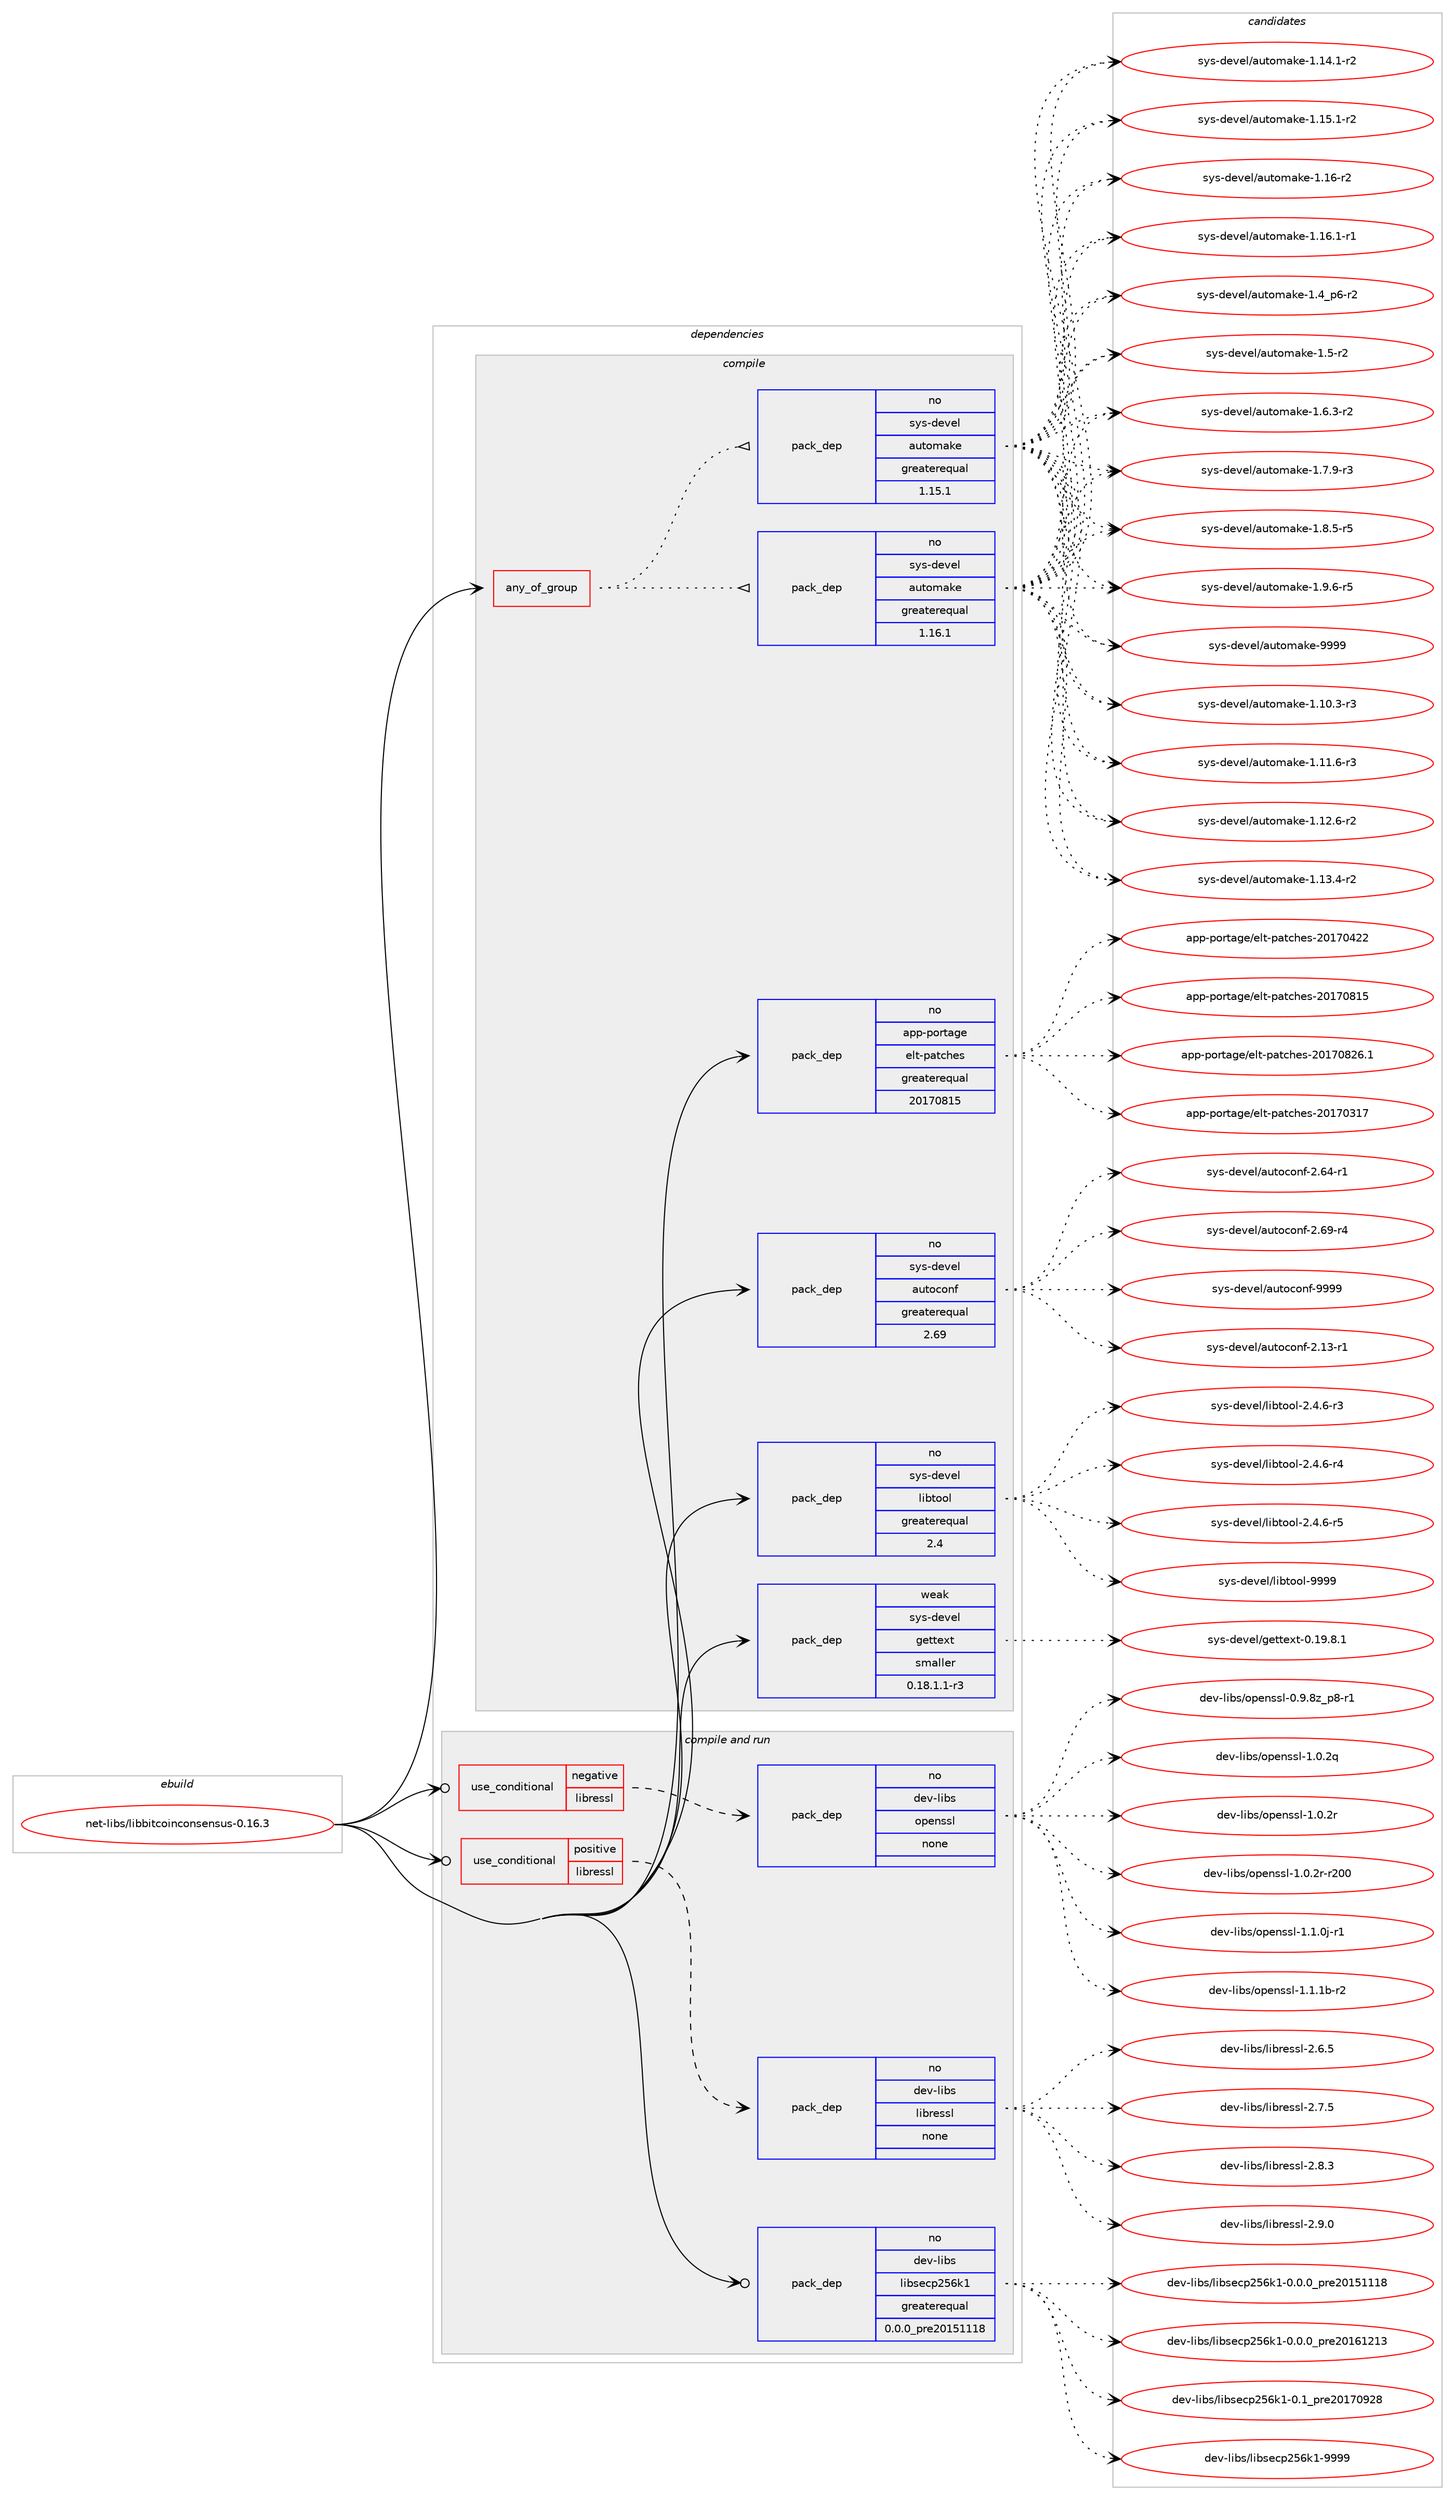 digraph prolog {

# *************
# Graph options
# *************

newrank=true;
concentrate=true;
compound=true;
graph [rankdir=LR,fontname=Helvetica,fontsize=10,ranksep=1.5];#, ranksep=2.5, nodesep=0.2];
edge  [arrowhead=vee];
node  [fontname=Helvetica,fontsize=10];

# **********
# The ebuild
# **********

subgraph cluster_leftcol {
color=gray;
rank=same;
label=<<i>ebuild</i>>;
id [label="net-libs/libbitcoinconsensus-0.16.3", color=red, width=4, href="../net-libs/libbitcoinconsensus-0.16.3.svg"];
}

# ****************
# The dependencies
# ****************

subgraph cluster_midcol {
color=gray;
label=<<i>dependencies</i>>;
subgraph cluster_compile {
fillcolor="#eeeeee";
style=filled;
label=<<i>compile</i>>;
subgraph any26105 {
dependency1659160 [label=<<TABLE BORDER="0" CELLBORDER="1" CELLSPACING="0" CELLPADDING="4"><TR><TD CELLPADDING="10">any_of_group</TD></TR></TABLE>>, shape=none, color=red];subgraph pack1186172 {
dependency1659161 [label=<<TABLE BORDER="0" CELLBORDER="1" CELLSPACING="0" CELLPADDING="4" WIDTH="220"><TR><TD ROWSPAN="6" CELLPADDING="30">pack_dep</TD></TR><TR><TD WIDTH="110">no</TD></TR><TR><TD>sys-devel</TD></TR><TR><TD>automake</TD></TR><TR><TD>greaterequal</TD></TR><TR><TD>1.16.1</TD></TR></TABLE>>, shape=none, color=blue];
}
dependency1659160:e -> dependency1659161:w [weight=20,style="dotted",arrowhead="oinv"];
subgraph pack1186173 {
dependency1659162 [label=<<TABLE BORDER="0" CELLBORDER="1" CELLSPACING="0" CELLPADDING="4" WIDTH="220"><TR><TD ROWSPAN="6" CELLPADDING="30">pack_dep</TD></TR><TR><TD WIDTH="110">no</TD></TR><TR><TD>sys-devel</TD></TR><TR><TD>automake</TD></TR><TR><TD>greaterequal</TD></TR><TR><TD>1.15.1</TD></TR></TABLE>>, shape=none, color=blue];
}
dependency1659160:e -> dependency1659162:w [weight=20,style="dotted",arrowhead="oinv"];
}
id:e -> dependency1659160:w [weight=20,style="solid",arrowhead="vee"];
subgraph pack1186174 {
dependency1659163 [label=<<TABLE BORDER="0" CELLBORDER="1" CELLSPACING="0" CELLPADDING="4" WIDTH="220"><TR><TD ROWSPAN="6" CELLPADDING="30">pack_dep</TD></TR><TR><TD WIDTH="110">no</TD></TR><TR><TD>app-portage</TD></TR><TR><TD>elt-patches</TD></TR><TR><TD>greaterequal</TD></TR><TR><TD>20170815</TD></TR></TABLE>>, shape=none, color=blue];
}
id:e -> dependency1659163:w [weight=20,style="solid",arrowhead="vee"];
subgraph pack1186175 {
dependency1659164 [label=<<TABLE BORDER="0" CELLBORDER="1" CELLSPACING="0" CELLPADDING="4" WIDTH="220"><TR><TD ROWSPAN="6" CELLPADDING="30">pack_dep</TD></TR><TR><TD WIDTH="110">no</TD></TR><TR><TD>sys-devel</TD></TR><TR><TD>autoconf</TD></TR><TR><TD>greaterequal</TD></TR><TR><TD>2.69</TD></TR></TABLE>>, shape=none, color=blue];
}
id:e -> dependency1659164:w [weight=20,style="solid",arrowhead="vee"];
subgraph pack1186176 {
dependency1659165 [label=<<TABLE BORDER="0" CELLBORDER="1" CELLSPACING="0" CELLPADDING="4" WIDTH="220"><TR><TD ROWSPAN="6" CELLPADDING="30">pack_dep</TD></TR><TR><TD WIDTH="110">no</TD></TR><TR><TD>sys-devel</TD></TR><TR><TD>libtool</TD></TR><TR><TD>greaterequal</TD></TR><TR><TD>2.4</TD></TR></TABLE>>, shape=none, color=blue];
}
id:e -> dependency1659165:w [weight=20,style="solid",arrowhead="vee"];
subgraph pack1186177 {
dependency1659166 [label=<<TABLE BORDER="0" CELLBORDER="1" CELLSPACING="0" CELLPADDING="4" WIDTH="220"><TR><TD ROWSPAN="6" CELLPADDING="30">pack_dep</TD></TR><TR><TD WIDTH="110">weak</TD></TR><TR><TD>sys-devel</TD></TR><TR><TD>gettext</TD></TR><TR><TD>smaller</TD></TR><TR><TD>0.18.1.1-r3</TD></TR></TABLE>>, shape=none, color=blue];
}
id:e -> dependency1659166:w [weight=20,style="solid",arrowhead="vee"];
}
subgraph cluster_compileandrun {
fillcolor="#eeeeee";
style=filled;
label=<<i>compile and run</i>>;
subgraph cond446095 {
dependency1659167 [label=<<TABLE BORDER="0" CELLBORDER="1" CELLSPACING="0" CELLPADDING="4"><TR><TD ROWSPAN="3" CELLPADDING="10">use_conditional</TD></TR><TR><TD>negative</TD></TR><TR><TD>libressl</TD></TR></TABLE>>, shape=none, color=red];
subgraph pack1186178 {
dependency1659168 [label=<<TABLE BORDER="0" CELLBORDER="1" CELLSPACING="0" CELLPADDING="4" WIDTH="220"><TR><TD ROWSPAN="6" CELLPADDING="30">pack_dep</TD></TR><TR><TD WIDTH="110">no</TD></TR><TR><TD>dev-libs</TD></TR><TR><TD>openssl</TD></TR><TR><TD>none</TD></TR><TR><TD></TD></TR></TABLE>>, shape=none, color=blue];
}
dependency1659167:e -> dependency1659168:w [weight=20,style="dashed",arrowhead="vee"];
}
id:e -> dependency1659167:w [weight=20,style="solid",arrowhead="odotvee"];
subgraph cond446096 {
dependency1659169 [label=<<TABLE BORDER="0" CELLBORDER="1" CELLSPACING="0" CELLPADDING="4"><TR><TD ROWSPAN="3" CELLPADDING="10">use_conditional</TD></TR><TR><TD>positive</TD></TR><TR><TD>libressl</TD></TR></TABLE>>, shape=none, color=red];
subgraph pack1186179 {
dependency1659170 [label=<<TABLE BORDER="0" CELLBORDER="1" CELLSPACING="0" CELLPADDING="4" WIDTH="220"><TR><TD ROWSPAN="6" CELLPADDING="30">pack_dep</TD></TR><TR><TD WIDTH="110">no</TD></TR><TR><TD>dev-libs</TD></TR><TR><TD>libressl</TD></TR><TR><TD>none</TD></TR><TR><TD></TD></TR></TABLE>>, shape=none, color=blue];
}
dependency1659169:e -> dependency1659170:w [weight=20,style="dashed",arrowhead="vee"];
}
id:e -> dependency1659169:w [weight=20,style="solid",arrowhead="odotvee"];
subgraph pack1186180 {
dependency1659171 [label=<<TABLE BORDER="0" CELLBORDER="1" CELLSPACING="0" CELLPADDING="4" WIDTH="220"><TR><TD ROWSPAN="6" CELLPADDING="30">pack_dep</TD></TR><TR><TD WIDTH="110">no</TD></TR><TR><TD>dev-libs</TD></TR><TR><TD>libsecp256k1</TD></TR><TR><TD>greaterequal</TD></TR><TR><TD>0.0.0_pre20151118</TD></TR></TABLE>>, shape=none, color=blue];
}
id:e -> dependency1659171:w [weight=20,style="solid",arrowhead="odotvee"];
}
subgraph cluster_run {
fillcolor="#eeeeee";
style=filled;
label=<<i>run</i>>;
}
}

# **************
# The candidates
# **************

subgraph cluster_choices {
rank=same;
color=gray;
label=<<i>candidates</i>>;

subgraph choice1186172 {
color=black;
nodesep=1;
choice11512111545100101118101108479711711611110997107101454946494846514511451 [label="sys-devel/automake-1.10.3-r3", color=red, width=4,href="../sys-devel/automake-1.10.3-r3.svg"];
choice11512111545100101118101108479711711611110997107101454946494946544511451 [label="sys-devel/automake-1.11.6-r3", color=red, width=4,href="../sys-devel/automake-1.11.6-r3.svg"];
choice11512111545100101118101108479711711611110997107101454946495046544511450 [label="sys-devel/automake-1.12.6-r2", color=red, width=4,href="../sys-devel/automake-1.12.6-r2.svg"];
choice11512111545100101118101108479711711611110997107101454946495146524511450 [label="sys-devel/automake-1.13.4-r2", color=red, width=4,href="../sys-devel/automake-1.13.4-r2.svg"];
choice11512111545100101118101108479711711611110997107101454946495246494511450 [label="sys-devel/automake-1.14.1-r2", color=red, width=4,href="../sys-devel/automake-1.14.1-r2.svg"];
choice11512111545100101118101108479711711611110997107101454946495346494511450 [label="sys-devel/automake-1.15.1-r2", color=red, width=4,href="../sys-devel/automake-1.15.1-r2.svg"];
choice1151211154510010111810110847971171161111099710710145494649544511450 [label="sys-devel/automake-1.16-r2", color=red, width=4,href="../sys-devel/automake-1.16-r2.svg"];
choice11512111545100101118101108479711711611110997107101454946495446494511449 [label="sys-devel/automake-1.16.1-r1", color=red, width=4,href="../sys-devel/automake-1.16.1-r1.svg"];
choice115121115451001011181011084797117116111109971071014549465295112544511450 [label="sys-devel/automake-1.4_p6-r2", color=red, width=4,href="../sys-devel/automake-1.4_p6-r2.svg"];
choice11512111545100101118101108479711711611110997107101454946534511450 [label="sys-devel/automake-1.5-r2", color=red, width=4,href="../sys-devel/automake-1.5-r2.svg"];
choice115121115451001011181011084797117116111109971071014549465446514511450 [label="sys-devel/automake-1.6.3-r2", color=red, width=4,href="../sys-devel/automake-1.6.3-r2.svg"];
choice115121115451001011181011084797117116111109971071014549465546574511451 [label="sys-devel/automake-1.7.9-r3", color=red, width=4,href="../sys-devel/automake-1.7.9-r3.svg"];
choice115121115451001011181011084797117116111109971071014549465646534511453 [label="sys-devel/automake-1.8.5-r5", color=red, width=4,href="../sys-devel/automake-1.8.5-r5.svg"];
choice115121115451001011181011084797117116111109971071014549465746544511453 [label="sys-devel/automake-1.9.6-r5", color=red, width=4,href="../sys-devel/automake-1.9.6-r5.svg"];
choice115121115451001011181011084797117116111109971071014557575757 [label="sys-devel/automake-9999", color=red, width=4,href="../sys-devel/automake-9999.svg"];
dependency1659161:e -> choice11512111545100101118101108479711711611110997107101454946494846514511451:w [style=dotted,weight="100"];
dependency1659161:e -> choice11512111545100101118101108479711711611110997107101454946494946544511451:w [style=dotted,weight="100"];
dependency1659161:e -> choice11512111545100101118101108479711711611110997107101454946495046544511450:w [style=dotted,weight="100"];
dependency1659161:e -> choice11512111545100101118101108479711711611110997107101454946495146524511450:w [style=dotted,weight="100"];
dependency1659161:e -> choice11512111545100101118101108479711711611110997107101454946495246494511450:w [style=dotted,weight="100"];
dependency1659161:e -> choice11512111545100101118101108479711711611110997107101454946495346494511450:w [style=dotted,weight="100"];
dependency1659161:e -> choice1151211154510010111810110847971171161111099710710145494649544511450:w [style=dotted,weight="100"];
dependency1659161:e -> choice11512111545100101118101108479711711611110997107101454946495446494511449:w [style=dotted,weight="100"];
dependency1659161:e -> choice115121115451001011181011084797117116111109971071014549465295112544511450:w [style=dotted,weight="100"];
dependency1659161:e -> choice11512111545100101118101108479711711611110997107101454946534511450:w [style=dotted,weight="100"];
dependency1659161:e -> choice115121115451001011181011084797117116111109971071014549465446514511450:w [style=dotted,weight="100"];
dependency1659161:e -> choice115121115451001011181011084797117116111109971071014549465546574511451:w [style=dotted,weight="100"];
dependency1659161:e -> choice115121115451001011181011084797117116111109971071014549465646534511453:w [style=dotted,weight="100"];
dependency1659161:e -> choice115121115451001011181011084797117116111109971071014549465746544511453:w [style=dotted,weight="100"];
dependency1659161:e -> choice115121115451001011181011084797117116111109971071014557575757:w [style=dotted,weight="100"];
}
subgraph choice1186173 {
color=black;
nodesep=1;
choice11512111545100101118101108479711711611110997107101454946494846514511451 [label="sys-devel/automake-1.10.3-r3", color=red, width=4,href="../sys-devel/automake-1.10.3-r3.svg"];
choice11512111545100101118101108479711711611110997107101454946494946544511451 [label="sys-devel/automake-1.11.6-r3", color=red, width=4,href="../sys-devel/automake-1.11.6-r3.svg"];
choice11512111545100101118101108479711711611110997107101454946495046544511450 [label="sys-devel/automake-1.12.6-r2", color=red, width=4,href="../sys-devel/automake-1.12.6-r2.svg"];
choice11512111545100101118101108479711711611110997107101454946495146524511450 [label="sys-devel/automake-1.13.4-r2", color=red, width=4,href="../sys-devel/automake-1.13.4-r2.svg"];
choice11512111545100101118101108479711711611110997107101454946495246494511450 [label="sys-devel/automake-1.14.1-r2", color=red, width=4,href="../sys-devel/automake-1.14.1-r2.svg"];
choice11512111545100101118101108479711711611110997107101454946495346494511450 [label="sys-devel/automake-1.15.1-r2", color=red, width=4,href="../sys-devel/automake-1.15.1-r2.svg"];
choice1151211154510010111810110847971171161111099710710145494649544511450 [label="sys-devel/automake-1.16-r2", color=red, width=4,href="../sys-devel/automake-1.16-r2.svg"];
choice11512111545100101118101108479711711611110997107101454946495446494511449 [label="sys-devel/automake-1.16.1-r1", color=red, width=4,href="../sys-devel/automake-1.16.1-r1.svg"];
choice115121115451001011181011084797117116111109971071014549465295112544511450 [label="sys-devel/automake-1.4_p6-r2", color=red, width=4,href="../sys-devel/automake-1.4_p6-r2.svg"];
choice11512111545100101118101108479711711611110997107101454946534511450 [label="sys-devel/automake-1.5-r2", color=red, width=4,href="../sys-devel/automake-1.5-r2.svg"];
choice115121115451001011181011084797117116111109971071014549465446514511450 [label="sys-devel/automake-1.6.3-r2", color=red, width=4,href="../sys-devel/automake-1.6.3-r2.svg"];
choice115121115451001011181011084797117116111109971071014549465546574511451 [label="sys-devel/automake-1.7.9-r3", color=red, width=4,href="../sys-devel/automake-1.7.9-r3.svg"];
choice115121115451001011181011084797117116111109971071014549465646534511453 [label="sys-devel/automake-1.8.5-r5", color=red, width=4,href="../sys-devel/automake-1.8.5-r5.svg"];
choice115121115451001011181011084797117116111109971071014549465746544511453 [label="sys-devel/automake-1.9.6-r5", color=red, width=4,href="../sys-devel/automake-1.9.6-r5.svg"];
choice115121115451001011181011084797117116111109971071014557575757 [label="sys-devel/automake-9999", color=red, width=4,href="../sys-devel/automake-9999.svg"];
dependency1659162:e -> choice11512111545100101118101108479711711611110997107101454946494846514511451:w [style=dotted,weight="100"];
dependency1659162:e -> choice11512111545100101118101108479711711611110997107101454946494946544511451:w [style=dotted,weight="100"];
dependency1659162:e -> choice11512111545100101118101108479711711611110997107101454946495046544511450:w [style=dotted,weight="100"];
dependency1659162:e -> choice11512111545100101118101108479711711611110997107101454946495146524511450:w [style=dotted,weight="100"];
dependency1659162:e -> choice11512111545100101118101108479711711611110997107101454946495246494511450:w [style=dotted,weight="100"];
dependency1659162:e -> choice11512111545100101118101108479711711611110997107101454946495346494511450:w [style=dotted,weight="100"];
dependency1659162:e -> choice1151211154510010111810110847971171161111099710710145494649544511450:w [style=dotted,weight="100"];
dependency1659162:e -> choice11512111545100101118101108479711711611110997107101454946495446494511449:w [style=dotted,weight="100"];
dependency1659162:e -> choice115121115451001011181011084797117116111109971071014549465295112544511450:w [style=dotted,weight="100"];
dependency1659162:e -> choice11512111545100101118101108479711711611110997107101454946534511450:w [style=dotted,weight="100"];
dependency1659162:e -> choice115121115451001011181011084797117116111109971071014549465446514511450:w [style=dotted,weight="100"];
dependency1659162:e -> choice115121115451001011181011084797117116111109971071014549465546574511451:w [style=dotted,weight="100"];
dependency1659162:e -> choice115121115451001011181011084797117116111109971071014549465646534511453:w [style=dotted,weight="100"];
dependency1659162:e -> choice115121115451001011181011084797117116111109971071014549465746544511453:w [style=dotted,weight="100"];
dependency1659162:e -> choice115121115451001011181011084797117116111109971071014557575757:w [style=dotted,weight="100"];
}
subgraph choice1186174 {
color=black;
nodesep=1;
choice97112112451121111141169710310147101108116451129711699104101115455048495548514955 [label="app-portage/elt-patches-20170317", color=red, width=4,href="../app-portage/elt-patches-20170317.svg"];
choice97112112451121111141169710310147101108116451129711699104101115455048495548525050 [label="app-portage/elt-patches-20170422", color=red, width=4,href="../app-portage/elt-patches-20170422.svg"];
choice97112112451121111141169710310147101108116451129711699104101115455048495548564953 [label="app-portage/elt-patches-20170815", color=red, width=4,href="../app-portage/elt-patches-20170815.svg"];
choice971121124511211111411697103101471011081164511297116991041011154550484955485650544649 [label="app-portage/elt-patches-20170826.1", color=red, width=4,href="../app-portage/elt-patches-20170826.1.svg"];
dependency1659163:e -> choice97112112451121111141169710310147101108116451129711699104101115455048495548514955:w [style=dotted,weight="100"];
dependency1659163:e -> choice97112112451121111141169710310147101108116451129711699104101115455048495548525050:w [style=dotted,weight="100"];
dependency1659163:e -> choice97112112451121111141169710310147101108116451129711699104101115455048495548564953:w [style=dotted,weight="100"];
dependency1659163:e -> choice971121124511211111411697103101471011081164511297116991041011154550484955485650544649:w [style=dotted,weight="100"];
}
subgraph choice1186175 {
color=black;
nodesep=1;
choice1151211154510010111810110847971171161119911111010245504649514511449 [label="sys-devel/autoconf-2.13-r1", color=red, width=4,href="../sys-devel/autoconf-2.13-r1.svg"];
choice1151211154510010111810110847971171161119911111010245504654524511449 [label="sys-devel/autoconf-2.64-r1", color=red, width=4,href="../sys-devel/autoconf-2.64-r1.svg"];
choice1151211154510010111810110847971171161119911111010245504654574511452 [label="sys-devel/autoconf-2.69-r4", color=red, width=4,href="../sys-devel/autoconf-2.69-r4.svg"];
choice115121115451001011181011084797117116111991111101024557575757 [label="sys-devel/autoconf-9999", color=red, width=4,href="../sys-devel/autoconf-9999.svg"];
dependency1659164:e -> choice1151211154510010111810110847971171161119911111010245504649514511449:w [style=dotted,weight="100"];
dependency1659164:e -> choice1151211154510010111810110847971171161119911111010245504654524511449:w [style=dotted,weight="100"];
dependency1659164:e -> choice1151211154510010111810110847971171161119911111010245504654574511452:w [style=dotted,weight="100"];
dependency1659164:e -> choice115121115451001011181011084797117116111991111101024557575757:w [style=dotted,weight="100"];
}
subgraph choice1186176 {
color=black;
nodesep=1;
choice1151211154510010111810110847108105981161111111084550465246544511451 [label="sys-devel/libtool-2.4.6-r3", color=red, width=4,href="../sys-devel/libtool-2.4.6-r3.svg"];
choice1151211154510010111810110847108105981161111111084550465246544511452 [label="sys-devel/libtool-2.4.6-r4", color=red, width=4,href="../sys-devel/libtool-2.4.6-r4.svg"];
choice1151211154510010111810110847108105981161111111084550465246544511453 [label="sys-devel/libtool-2.4.6-r5", color=red, width=4,href="../sys-devel/libtool-2.4.6-r5.svg"];
choice1151211154510010111810110847108105981161111111084557575757 [label="sys-devel/libtool-9999", color=red, width=4,href="../sys-devel/libtool-9999.svg"];
dependency1659165:e -> choice1151211154510010111810110847108105981161111111084550465246544511451:w [style=dotted,weight="100"];
dependency1659165:e -> choice1151211154510010111810110847108105981161111111084550465246544511452:w [style=dotted,weight="100"];
dependency1659165:e -> choice1151211154510010111810110847108105981161111111084550465246544511453:w [style=dotted,weight="100"];
dependency1659165:e -> choice1151211154510010111810110847108105981161111111084557575757:w [style=dotted,weight="100"];
}
subgraph choice1186177 {
color=black;
nodesep=1;
choice1151211154510010111810110847103101116116101120116454846495746564649 [label="sys-devel/gettext-0.19.8.1", color=red, width=4,href="../sys-devel/gettext-0.19.8.1.svg"];
dependency1659166:e -> choice1151211154510010111810110847103101116116101120116454846495746564649:w [style=dotted,weight="100"];
}
subgraph choice1186178 {
color=black;
nodesep=1;
choice10010111845108105981154711111210111011511510845484657465612295112564511449 [label="dev-libs/openssl-0.9.8z_p8-r1", color=red, width=4,href="../dev-libs/openssl-0.9.8z_p8-r1.svg"];
choice100101118451081059811547111112101110115115108454946484650113 [label="dev-libs/openssl-1.0.2q", color=red, width=4,href="../dev-libs/openssl-1.0.2q.svg"];
choice100101118451081059811547111112101110115115108454946484650114 [label="dev-libs/openssl-1.0.2r", color=red, width=4,href="../dev-libs/openssl-1.0.2r.svg"];
choice10010111845108105981154711111210111011511510845494648465011445114504848 [label="dev-libs/openssl-1.0.2r-r200", color=red, width=4,href="../dev-libs/openssl-1.0.2r-r200.svg"];
choice1001011184510810598115471111121011101151151084549464946481064511449 [label="dev-libs/openssl-1.1.0j-r1", color=red, width=4,href="../dev-libs/openssl-1.1.0j-r1.svg"];
choice100101118451081059811547111112101110115115108454946494649984511450 [label="dev-libs/openssl-1.1.1b-r2", color=red, width=4,href="../dev-libs/openssl-1.1.1b-r2.svg"];
dependency1659168:e -> choice10010111845108105981154711111210111011511510845484657465612295112564511449:w [style=dotted,weight="100"];
dependency1659168:e -> choice100101118451081059811547111112101110115115108454946484650113:w [style=dotted,weight="100"];
dependency1659168:e -> choice100101118451081059811547111112101110115115108454946484650114:w [style=dotted,weight="100"];
dependency1659168:e -> choice10010111845108105981154711111210111011511510845494648465011445114504848:w [style=dotted,weight="100"];
dependency1659168:e -> choice1001011184510810598115471111121011101151151084549464946481064511449:w [style=dotted,weight="100"];
dependency1659168:e -> choice100101118451081059811547111112101110115115108454946494649984511450:w [style=dotted,weight="100"];
}
subgraph choice1186179 {
color=black;
nodesep=1;
choice10010111845108105981154710810598114101115115108455046544653 [label="dev-libs/libressl-2.6.5", color=red, width=4,href="../dev-libs/libressl-2.6.5.svg"];
choice10010111845108105981154710810598114101115115108455046554653 [label="dev-libs/libressl-2.7.5", color=red, width=4,href="../dev-libs/libressl-2.7.5.svg"];
choice10010111845108105981154710810598114101115115108455046564651 [label="dev-libs/libressl-2.8.3", color=red, width=4,href="../dev-libs/libressl-2.8.3.svg"];
choice10010111845108105981154710810598114101115115108455046574648 [label="dev-libs/libressl-2.9.0", color=red, width=4,href="../dev-libs/libressl-2.9.0.svg"];
dependency1659170:e -> choice10010111845108105981154710810598114101115115108455046544653:w [style=dotted,weight="100"];
dependency1659170:e -> choice10010111845108105981154710810598114101115115108455046554653:w [style=dotted,weight="100"];
dependency1659170:e -> choice10010111845108105981154710810598114101115115108455046564651:w [style=dotted,weight="100"];
dependency1659170:e -> choice10010111845108105981154710810598114101115115108455046574648:w [style=dotted,weight="100"];
}
subgraph choice1186180 {
color=black;
nodesep=1;
choice100101118451081059811547108105981151019911250535410749454846484648951121141015048495349494956 [label="dev-libs/libsecp256k1-0.0.0_pre20151118", color=red, width=4,href="../dev-libs/libsecp256k1-0.0.0_pre20151118.svg"];
choice100101118451081059811547108105981151019911250535410749454846484648951121141015048495449504951 [label="dev-libs/libsecp256k1-0.0.0_pre20161213", color=red, width=4,href="../dev-libs/libsecp256k1-0.0.0_pre20161213.svg"];
choice10010111845108105981154710810598115101991125053541074945484649951121141015048495548575056 [label="dev-libs/libsecp256k1-0.1_pre20170928", color=red, width=4,href="../dev-libs/libsecp256k1-0.1_pre20170928.svg"];
choice1001011184510810598115471081059811510199112505354107494557575757 [label="dev-libs/libsecp256k1-9999", color=red, width=4,href="../dev-libs/libsecp256k1-9999.svg"];
dependency1659171:e -> choice100101118451081059811547108105981151019911250535410749454846484648951121141015048495349494956:w [style=dotted,weight="100"];
dependency1659171:e -> choice100101118451081059811547108105981151019911250535410749454846484648951121141015048495449504951:w [style=dotted,weight="100"];
dependency1659171:e -> choice10010111845108105981154710810598115101991125053541074945484649951121141015048495548575056:w [style=dotted,weight="100"];
dependency1659171:e -> choice1001011184510810598115471081059811510199112505354107494557575757:w [style=dotted,weight="100"];
}
}

}
